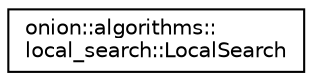 digraph "Graphical Class Hierarchy"
{
 // LATEX_PDF_SIZE
  edge [fontname="Helvetica",fontsize="10",labelfontname="Helvetica",labelfontsize="10"];
  node [fontname="Helvetica",fontsize="10",shape=record];
  rankdir="LR";
  Node0 [label="onion::algorithms::\llocal_search::LocalSearch",height=0.2,width=0.4,color="black", fillcolor="white", style="filled",URL="$classonion_1_1algorithms_1_1local__search_1_1_local_search.html",tooltip=" "];
}
